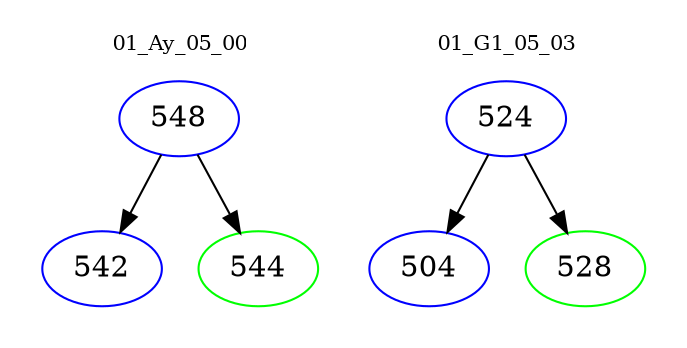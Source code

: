 digraph{
subgraph cluster_0 {
color = white
label = "01_Ay_05_00";
fontsize=10;
T0_548 [label="548", color="blue"]
T0_548 -> T0_542 [color="black"]
T0_542 [label="542", color="blue"]
T0_548 -> T0_544 [color="black"]
T0_544 [label="544", color="green"]
}
subgraph cluster_1 {
color = white
label = "01_G1_05_03";
fontsize=10;
T1_524 [label="524", color="blue"]
T1_524 -> T1_504 [color="black"]
T1_504 [label="504", color="blue"]
T1_524 -> T1_528 [color="black"]
T1_528 [label="528", color="green"]
}
}
